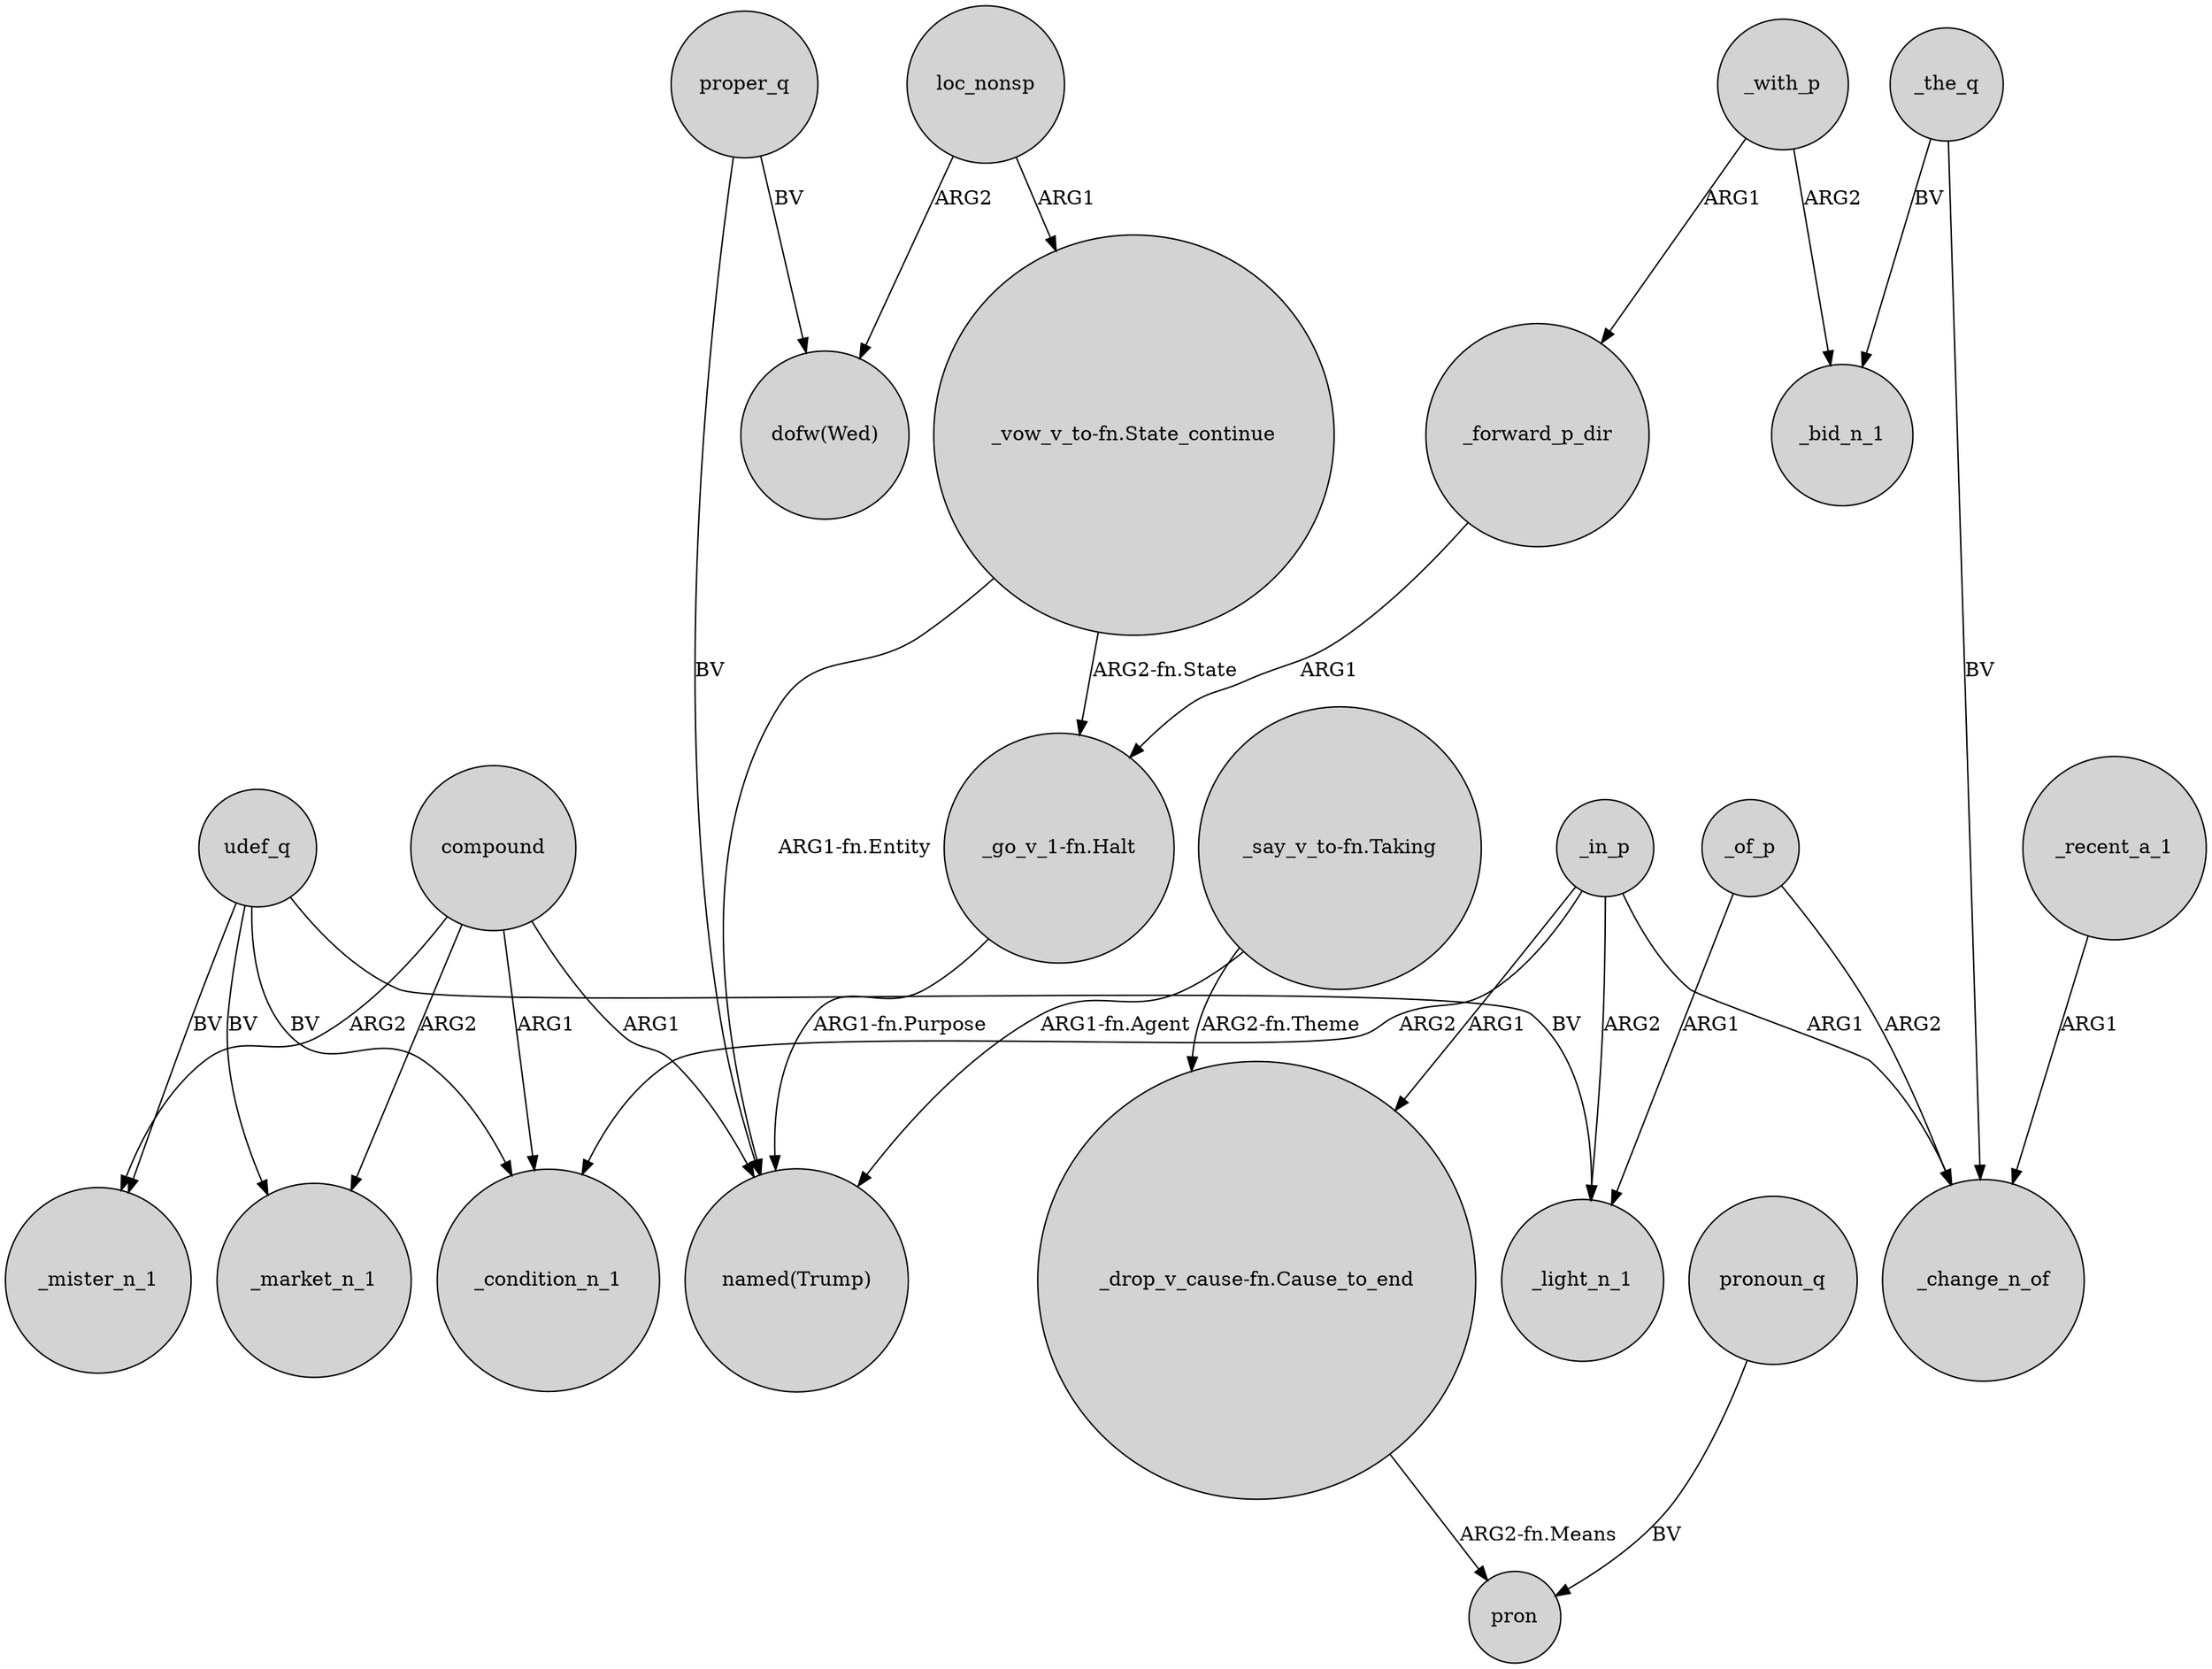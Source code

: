 digraph {
	node [shape=circle style=filled]
	_of_p -> _light_n_1 [label=ARG1]
	udef_q -> _market_n_1 [label=BV]
	compound -> _mister_n_1 [label=ARG2]
	loc_nonsp -> "dofw(Wed)" [label=ARG2]
	udef_q -> _light_n_1 [label=BV]
	"_go_v_1-fn.Halt" -> "named(Trump)" [label="ARG1-fn.Purpose"]
	loc_nonsp -> "_vow_v_to-fn.State_continue" [label=ARG1]
	compound -> "named(Trump)" [label=ARG1]
	compound -> _market_n_1 [label=ARG2]
	"_drop_v_cause-fn.Cause_to_end" -> pron [label="ARG2-fn.Means"]
	_in_p -> "_drop_v_cause-fn.Cause_to_end" [label=ARG1]
	_in_p -> _condition_n_1 [label=ARG2]
	_of_p -> _change_n_of [label=ARG2]
	udef_q -> _mister_n_1 [label=BV]
	compound -> _condition_n_1 [label=ARG1]
	"_vow_v_to-fn.State_continue" -> "named(Trump)" [label="ARG1-fn.Entity"]
	pronoun_q -> pron [label=BV]
	"_say_v_to-fn.Taking" -> "named(Trump)" [label="ARG1-fn.Agent"]
	_with_p -> _forward_p_dir [label=ARG1]
	"_vow_v_to-fn.State_continue" -> "_go_v_1-fn.Halt" [label="ARG2-fn.State"]
	_in_p -> _light_n_1 [label=ARG2]
	proper_q -> "dofw(Wed)" [label=BV]
	_the_q -> _change_n_of [label=BV]
	"_say_v_to-fn.Taking" -> "_drop_v_cause-fn.Cause_to_end" [label="ARG2-fn.Theme"]
	udef_q -> _condition_n_1 [label=BV]
	proper_q -> "named(Trump)" [label=BV]
	_recent_a_1 -> _change_n_of [label=ARG1]
	_with_p -> _bid_n_1 [label=ARG2]
	_forward_p_dir -> "_go_v_1-fn.Halt" [label=ARG1]
	_in_p -> _change_n_of [label=ARG1]
	_the_q -> _bid_n_1 [label=BV]
}
